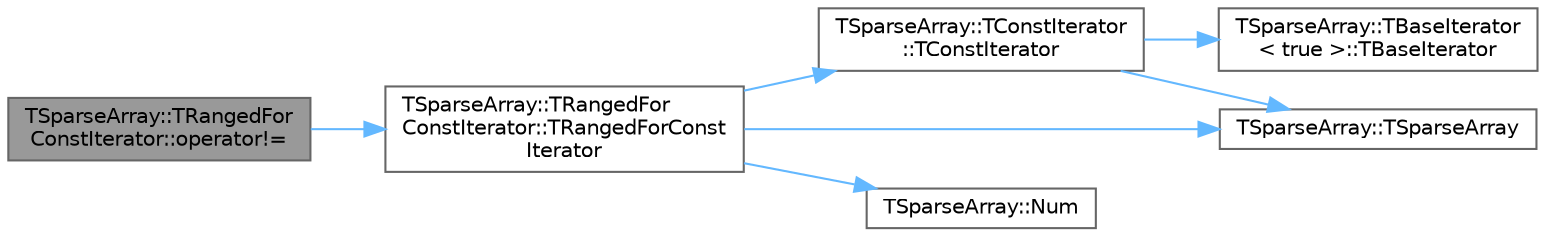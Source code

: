 digraph "TSparseArray::TRangedForConstIterator::operator!="
{
 // INTERACTIVE_SVG=YES
 // LATEX_PDF_SIZE
  bgcolor="transparent";
  edge [fontname=Helvetica,fontsize=10,labelfontname=Helvetica,labelfontsize=10];
  node [fontname=Helvetica,fontsize=10,shape=box,height=0.2,width=0.4];
  rankdir="LR";
  Node1 [id="Node000001",label="TSparseArray::TRangedFor\lConstIterator::operator!=",height=0.2,width=0.4,color="gray40", fillcolor="grey60", style="filled", fontcolor="black",tooltip=" "];
  Node1 -> Node2 [id="edge1_Node000001_Node000002",color="steelblue1",style="solid",tooltip=" "];
  Node2 [id="Node000002",label="TSparseArray::TRangedFor\lConstIterator::TRangedForConst\lIterator",height=0.2,width=0.4,color="grey40", fillcolor="white", style="filled",URL="$da/d27/classTSparseArray_1_1TRangedForConstIterator.html#a9a538b9ff0926d083f7f120ba71f41b3",tooltip=" "];
  Node2 -> Node3 [id="edge2_Node000002_Node000003",color="steelblue1",style="solid",tooltip=" "];
  Node3 [id="Node000003",label="TSparseArray::TConstIterator\l::TConstIterator",height=0.2,width=0.4,color="grey40", fillcolor="white", style="filled",URL="$dc/dde/classTSparseArray_1_1TConstIterator.html#a895a52acdda18898a69eed8d2461ebae",tooltip=" "];
  Node3 -> Node4 [id="edge3_Node000003_Node000004",color="steelblue1",style="solid",tooltip=" "];
  Node4 [id="Node000004",label="TSparseArray::TBaseIterator\l\< true \>::TBaseIterator",height=0.2,width=0.4,color="grey40", fillcolor="white", style="filled",URL="$dc/d65/classTSparseArray_1_1TBaseIterator.html#ad823f79e9b0fb88ea2adcc3742728c11",tooltip=" "];
  Node3 -> Node5 [id="edge4_Node000003_Node000005",color="steelblue1",style="solid",tooltip=" "];
  Node5 [id="Node000005",label="TSparseArray::TSparseArray",height=0.2,width=0.4,color="grey40", fillcolor="white", style="filled",URL="$d0/db8/classTSparseArray.html#a485079d7197de55adb3f3283a308458d",tooltip=" "];
  Node2 -> Node5 [id="edge5_Node000002_Node000005",color="steelblue1",style="solid",tooltip=" "];
  Node2 -> Node6 [id="edge6_Node000002_Node000006",color="steelblue1",style="solid",tooltip=" "];
  Node6 [id="Node000006",label="TSparseArray::Num",height=0.2,width=0.4,color="grey40", fillcolor="white", style="filled",URL="$d0/db8/classTSparseArray.html#a78e1528869dcf3c844ed9a541c960306",tooltip=" "];
}
